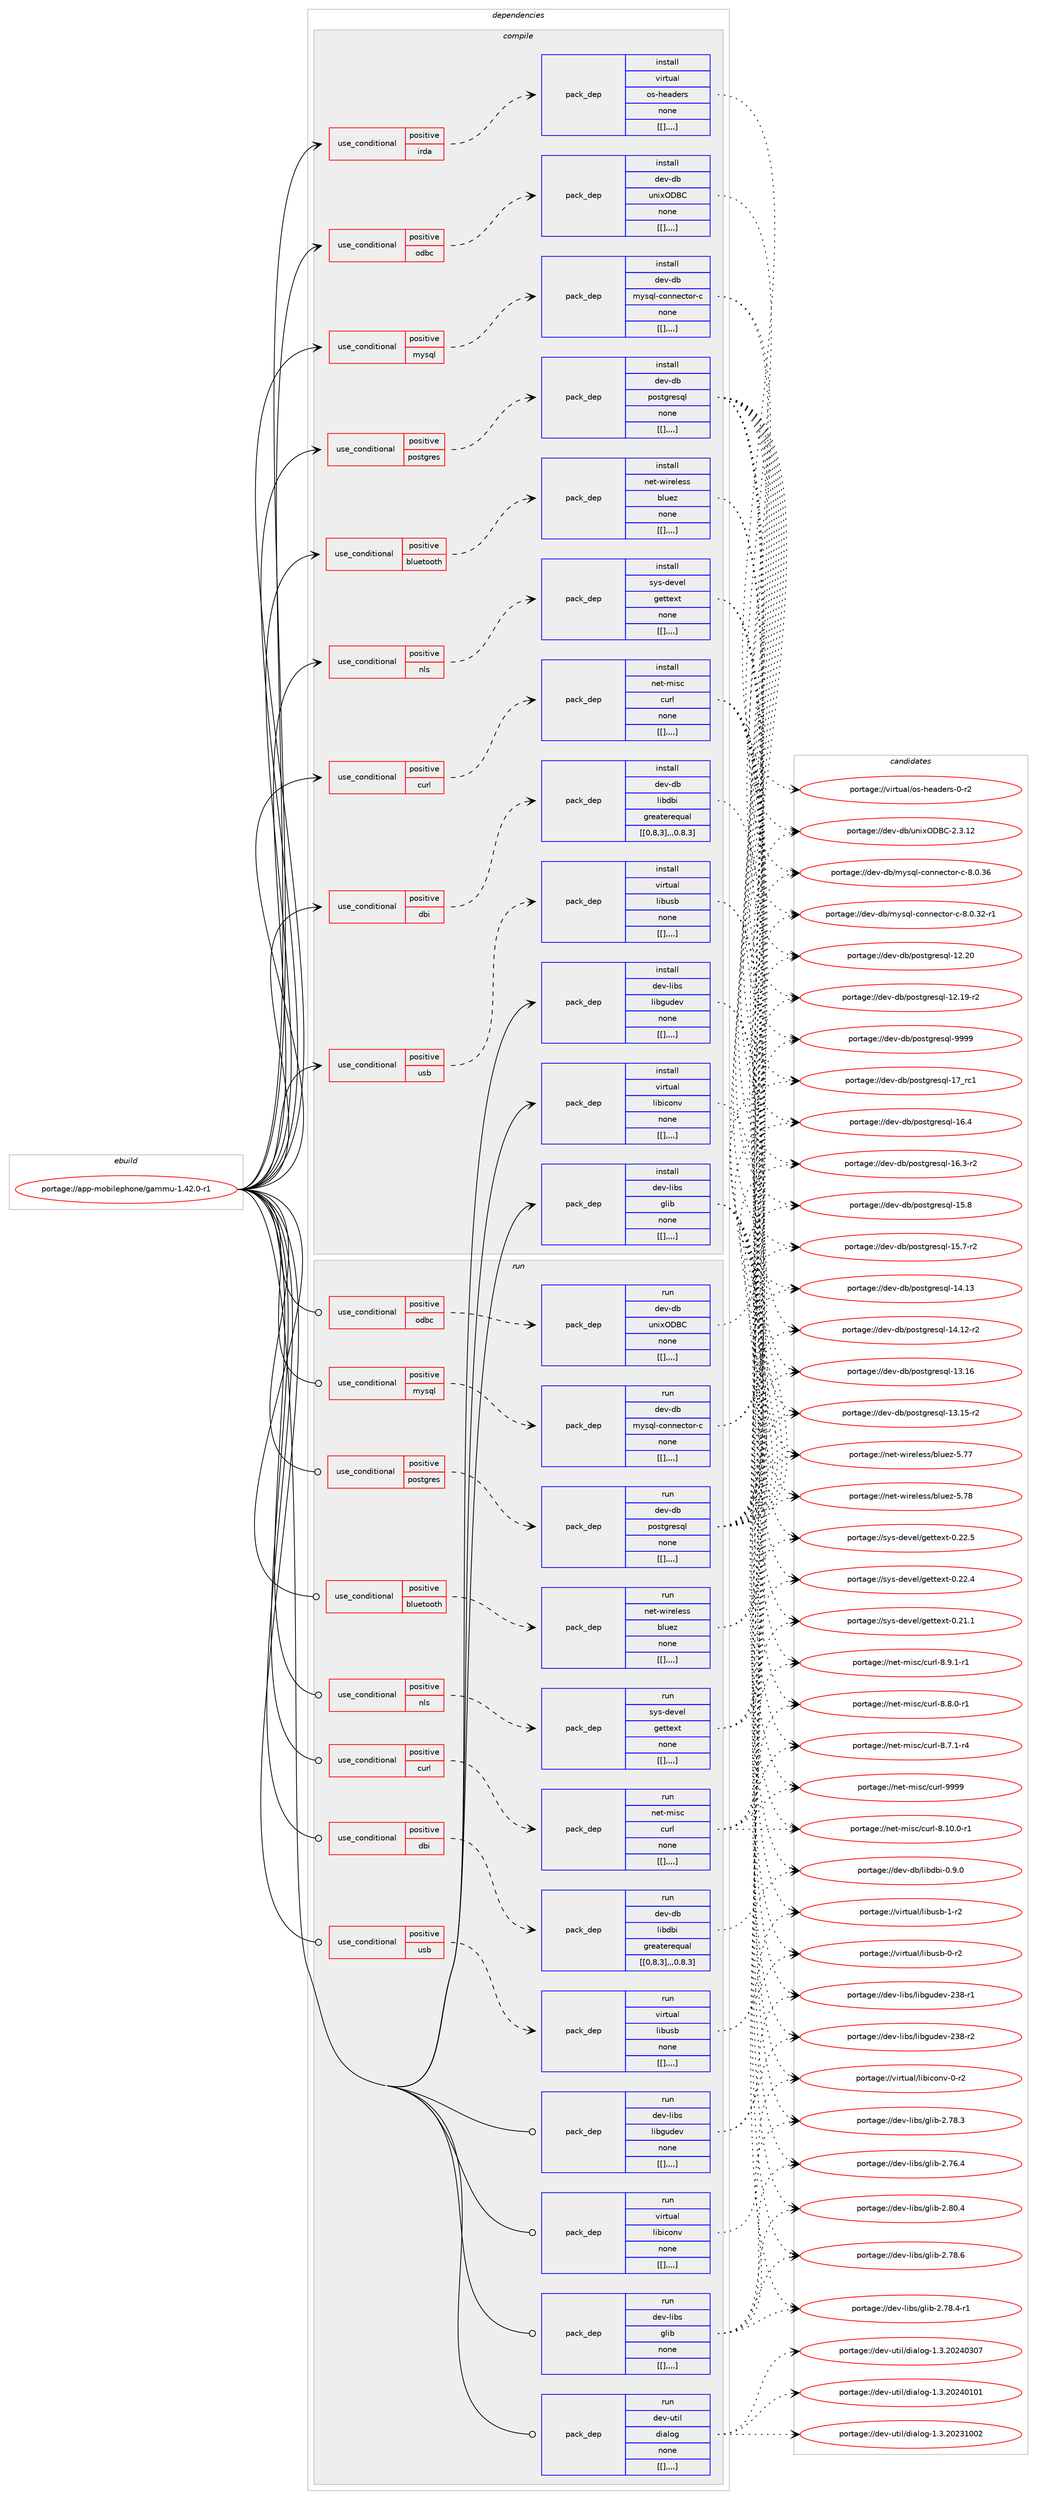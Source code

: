digraph prolog {

# *************
# Graph options
# *************

newrank=true;
concentrate=true;
compound=true;
graph [rankdir=LR,fontname=Helvetica,fontsize=10,ranksep=1.5];#, ranksep=2.5, nodesep=0.2];
edge  [arrowhead=vee];
node  [fontname=Helvetica,fontsize=10];

# **********
# The ebuild
# **********

subgraph cluster_leftcol {
color=gray;
label=<<i>ebuild</i>>;
id [label="portage://app-mobilephone/gammu-1.42.0-r1", color=red, width=4, href="../app-mobilephone/gammu-1.42.0-r1.svg"];
}

# ****************
# The dependencies
# ****************

subgraph cluster_midcol {
color=gray;
label=<<i>dependencies</i>>;
subgraph cluster_compile {
fillcolor="#eeeeee";
style=filled;
label=<<i>compile</i>>;
subgraph cond13063 {
dependency45013 [label=<<TABLE BORDER="0" CELLBORDER="1" CELLSPACING="0" CELLPADDING="4"><TR><TD ROWSPAN="3" CELLPADDING="10">use_conditional</TD></TR><TR><TD>positive</TD></TR><TR><TD>bluetooth</TD></TR></TABLE>>, shape=none, color=red];
subgraph pack31541 {
dependency45014 [label=<<TABLE BORDER="0" CELLBORDER="1" CELLSPACING="0" CELLPADDING="4" WIDTH="220"><TR><TD ROWSPAN="6" CELLPADDING="30">pack_dep</TD></TR><TR><TD WIDTH="110">install</TD></TR><TR><TD>net-wireless</TD></TR><TR><TD>bluez</TD></TR><TR><TD>none</TD></TR><TR><TD>[[],,,,]</TD></TR></TABLE>>, shape=none, color=blue];
}
dependency45013:e -> dependency45014:w [weight=20,style="dashed",arrowhead="vee"];
}
id:e -> dependency45013:w [weight=20,style="solid",arrowhead="vee"];
subgraph cond13064 {
dependency45015 [label=<<TABLE BORDER="0" CELLBORDER="1" CELLSPACING="0" CELLPADDING="4"><TR><TD ROWSPAN="3" CELLPADDING="10">use_conditional</TD></TR><TR><TD>positive</TD></TR><TR><TD>curl</TD></TR></TABLE>>, shape=none, color=red];
subgraph pack31542 {
dependency45016 [label=<<TABLE BORDER="0" CELLBORDER="1" CELLSPACING="0" CELLPADDING="4" WIDTH="220"><TR><TD ROWSPAN="6" CELLPADDING="30">pack_dep</TD></TR><TR><TD WIDTH="110">install</TD></TR><TR><TD>net-misc</TD></TR><TR><TD>curl</TD></TR><TR><TD>none</TD></TR><TR><TD>[[],,,,]</TD></TR></TABLE>>, shape=none, color=blue];
}
dependency45015:e -> dependency45016:w [weight=20,style="dashed",arrowhead="vee"];
}
id:e -> dependency45015:w [weight=20,style="solid",arrowhead="vee"];
subgraph cond13065 {
dependency45017 [label=<<TABLE BORDER="0" CELLBORDER="1" CELLSPACING="0" CELLPADDING="4"><TR><TD ROWSPAN="3" CELLPADDING="10">use_conditional</TD></TR><TR><TD>positive</TD></TR><TR><TD>dbi</TD></TR></TABLE>>, shape=none, color=red];
subgraph pack31543 {
dependency45018 [label=<<TABLE BORDER="0" CELLBORDER="1" CELLSPACING="0" CELLPADDING="4" WIDTH="220"><TR><TD ROWSPAN="6" CELLPADDING="30">pack_dep</TD></TR><TR><TD WIDTH="110">install</TD></TR><TR><TD>dev-db</TD></TR><TR><TD>libdbi</TD></TR><TR><TD>greaterequal</TD></TR><TR><TD>[[0,8,3],,,0.8.3]</TD></TR></TABLE>>, shape=none, color=blue];
}
dependency45017:e -> dependency45018:w [weight=20,style="dashed",arrowhead="vee"];
}
id:e -> dependency45017:w [weight=20,style="solid",arrowhead="vee"];
subgraph cond13066 {
dependency45019 [label=<<TABLE BORDER="0" CELLBORDER="1" CELLSPACING="0" CELLPADDING="4"><TR><TD ROWSPAN="3" CELLPADDING="10">use_conditional</TD></TR><TR><TD>positive</TD></TR><TR><TD>irda</TD></TR></TABLE>>, shape=none, color=red];
subgraph pack31544 {
dependency45020 [label=<<TABLE BORDER="0" CELLBORDER="1" CELLSPACING="0" CELLPADDING="4" WIDTH="220"><TR><TD ROWSPAN="6" CELLPADDING="30">pack_dep</TD></TR><TR><TD WIDTH="110">install</TD></TR><TR><TD>virtual</TD></TR><TR><TD>os-headers</TD></TR><TR><TD>none</TD></TR><TR><TD>[[],,,,]</TD></TR></TABLE>>, shape=none, color=blue];
}
dependency45019:e -> dependency45020:w [weight=20,style="dashed",arrowhead="vee"];
}
id:e -> dependency45019:w [weight=20,style="solid",arrowhead="vee"];
subgraph cond13067 {
dependency45021 [label=<<TABLE BORDER="0" CELLBORDER="1" CELLSPACING="0" CELLPADDING="4"><TR><TD ROWSPAN="3" CELLPADDING="10">use_conditional</TD></TR><TR><TD>positive</TD></TR><TR><TD>mysql</TD></TR></TABLE>>, shape=none, color=red];
subgraph pack31545 {
dependency45022 [label=<<TABLE BORDER="0" CELLBORDER="1" CELLSPACING="0" CELLPADDING="4" WIDTH="220"><TR><TD ROWSPAN="6" CELLPADDING="30">pack_dep</TD></TR><TR><TD WIDTH="110">install</TD></TR><TR><TD>dev-db</TD></TR><TR><TD>mysql-connector-c</TD></TR><TR><TD>none</TD></TR><TR><TD>[[],,,,]</TD></TR></TABLE>>, shape=none, color=blue];
}
dependency45021:e -> dependency45022:w [weight=20,style="dashed",arrowhead="vee"];
}
id:e -> dependency45021:w [weight=20,style="solid",arrowhead="vee"];
subgraph cond13068 {
dependency45023 [label=<<TABLE BORDER="0" CELLBORDER="1" CELLSPACING="0" CELLPADDING="4"><TR><TD ROWSPAN="3" CELLPADDING="10">use_conditional</TD></TR><TR><TD>positive</TD></TR><TR><TD>nls</TD></TR></TABLE>>, shape=none, color=red];
subgraph pack31546 {
dependency45024 [label=<<TABLE BORDER="0" CELLBORDER="1" CELLSPACING="0" CELLPADDING="4" WIDTH="220"><TR><TD ROWSPAN="6" CELLPADDING="30">pack_dep</TD></TR><TR><TD WIDTH="110">install</TD></TR><TR><TD>sys-devel</TD></TR><TR><TD>gettext</TD></TR><TR><TD>none</TD></TR><TR><TD>[[],,,,]</TD></TR></TABLE>>, shape=none, color=blue];
}
dependency45023:e -> dependency45024:w [weight=20,style="dashed",arrowhead="vee"];
}
id:e -> dependency45023:w [weight=20,style="solid",arrowhead="vee"];
subgraph cond13069 {
dependency45025 [label=<<TABLE BORDER="0" CELLBORDER="1" CELLSPACING="0" CELLPADDING="4"><TR><TD ROWSPAN="3" CELLPADDING="10">use_conditional</TD></TR><TR><TD>positive</TD></TR><TR><TD>odbc</TD></TR></TABLE>>, shape=none, color=red];
subgraph pack31547 {
dependency45026 [label=<<TABLE BORDER="0" CELLBORDER="1" CELLSPACING="0" CELLPADDING="4" WIDTH="220"><TR><TD ROWSPAN="6" CELLPADDING="30">pack_dep</TD></TR><TR><TD WIDTH="110">install</TD></TR><TR><TD>dev-db</TD></TR><TR><TD>unixODBC</TD></TR><TR><TD>none</TD></TR><TR><TD>[[],,,,]</TD></TR></TABLE>>, shape=none, color=blue];
}
dependency45025:e -> dependency45026:w [weight=20,style="dashed",arrowhead="vee"];
}
id:e -> dependency45025:w [weight=20,style="solid",arrowhead="vee"];
subgraph cond13070 {
dependency45027 [label=<<TABLE BORDER="0" CELLBORDER="1" CELLSPACING="0" CELLPADDING="4"><TR><TD ROWSPAN="3" CELLPADDING="10">use_conditional</TD></TR><TR><TD>positive</TD></TR><TR><TD>postgres</TD></TR></TABLE>>, shape=none, color=red];
subgraph pack31548 {
dependency45028 [label=<<TABLE BORDER="0" CELLBORDER="1" CELLSPACING="0" CELLPADDING="4" WIDTH="220"><TR><TD ROWSPAN="6" CELLPADDING="30">pack_dep</TD></TR><TR><TD WIDTH="110">install</TD></TR><TR><TD>dev-db</TD></TR><TR><TD>postgresql</TD></TR><TR><TD>none</TD></TR><TR><TD>[[],,,,]</TD></TR></TABLE>>, shape=none, color=blue];
}
dependency45027:e -> dependency45028:w [weight=20,style="dashed",arrowhead="vee"];
}
id:e -> dependency45027:w [weight=20,style="solid",arrowhead="vee"];
subgraph cond13071 {
dependency45029 [label=<<TABLE BORDER="0" CELLBORDER="1" CELLSPACING="0" CELLPADDING="4"><TR><TD ROWSPAN="3" CELLPADDING="10">use_conditional</TD></TR><TR><TD>positive</TD></TR><TR><TD>usb</TD></TR></TABLE>>, shape=none, color=red];
subgraph pack31549 {
dependency45030 [label=<<TABLE BORDER="0" CELLBORDER="1" CELLSPACING="0" CELLPADDING="4" WIDTH="220"><TR><TD ROWSPAN="6" CELLPADDING="30">pack_dep</TD></TR><TR><TD WIDTH="110">install</TD></TR><TR><TD>virtual</TD></TR><TR><TD>libusb</TD></TR><TR><TD>none</TD></TR><TR><TD>[[],,,,]</TD></TR></TABLE>>, shape=none, color=blue];
}
dependency45029:e -> dependency45030:w [weight=20,style="dashed",arrowhead="vee"];
}
id:e -> dependency45029:w [weight=20,style="solid",arrowhead="vee"];
subgraph pack31550 {
dependency45031 [label=<<TABLE BORDER="0" CELLBORDER="1" CELLSPACING="0" CELLPADDING="4" WIDTH="220"><TR><TD ROWSPAN="6" CELLPADDING="30">pack_dep</TD></TR><TR><TD WIDTH="110">install</TD></TR><TR><TD>dev-libs</TD></TR><TR><TD>glib</TD></TR><TR><TD>none</TD></TR><TR><TD>[[],,,,]</TD></TR></TABLE>>, shape=none, color=blue];
}
id:e -> dependency45031:w [weight=20,style="solid",arrowhead="vee"];
subgraph pack31551 {
dependency45032 [label=<<TABLE BORDER="0" CELLBORDER="1" CELLSPACING="0" CELLPADDING="4" WIDTH="220"><TR><TD ROWSPAN="6" CELLPADDING="30">pack_dep</TD></TR><TR><TD WIDTH="110">install</TD></TR><TR><TD>dev-libs</TD></TR><TR><TD>libgudev</TD></TR><TR><TD>none</TD></TR><TR><TD>[[],,,,]</TD></TR></TABLE>>, shape=none, color=blue];
}
id:e -> dependency45032:w [weight=20,style="solid",arrowhead="vee"];
subgraph pack31552 {
dependency45033 [label=<<TABLE BORDER="0" CELLBORDER="1" CELLSPACING="0" CELLPADDING="4" WIDTH="220"><TR><TD ROWSPAN="6" CELLPADDING="30">pack_dep</TD></TR><TR><TD WIDTH="110">install</TD></TR><TR><TD>virtual</TD></TR><TR><TD>libiconv</TD></TR><TR><TD>none</TD></TR><TR><TD>[[],,,,]</TD></TR></TABLE>>, shape=none, color=blue];
}
id:e -> dependency45033:w [weight=20,style="solid",arrowhead="vee"];
}
subgraph cluster_compileandrun {
fillcolor="#eeeeee";
style=filled;
label=<<i>compile and run</i>>;
}
subgraph cluster_run {
fillcolor="#eeeeee";
style=filled;
label=<<i>run</i>>;
subgraph cond13072 {
dependency45034 [label=<<TABLE BORDER="0" CELLBORDER="1" CELLSPACING="0" CELLPADDING="4"><TR><TD ROWSPAN="3" CELLPADDING="10">use_conditional</TD></TR><TR><TD>positive</TD></TR><TR><TD>bluetooth</TD></TR></TABLE>>, shape=none, color=red];
subgraph pack31553 {
dependency45035 [label=<<TABLE BORDER="0" CELLBORDER="1" CELLSPACING="0" CELLPADDING="4" WIDTH="220"><TR><TD ROWSPAN="6" CELLPADDING="30">pack_dep</TD></TR><TR><TD WIDTH="110">run</TD></TR><TR><TD>net-wireless</TD></TR><TR><TD>bluez</TD></TR><TR><TD>none</TD></TR><TR><TD>[[],,,,]</TD></TR></TABLE>>, shape=none, color=blue];
}
dependency45034:e -> dependency45035:w [weight=20,style="dashed",arrowhead="vee"];
}
id:e -> dependency45034:w [weight=20,style="solid",arrowhead="odot"];
subgraph cond13073 {
dependency45036 [label=<<TABLE BORDER="0" CELLBORDER="1" CELLSPACING="0" CELLPADDING="4"><TR><TD ROWSPAN="3" CELLPADDING="10">use_conditional</TD></TR><TR><TD>positive</TD></TR><TR><TD>curl</TD></TR></TABLE>>, shape=none, color=red];
subgraph pack31554 {
dependency45037 [label=<<TABLE BORDER="0" CELLBORDER="1" CELLSPACING="0" CELLPADDING="4" WIDTH="220"><TR><TD ROWSPAN="6" CELLPADDING="30">pack_dep</TD></TR><TR><TD WIDTH="110">run</TD></TR><TR><TD>net-misc</TD></TR><TR><TD>curl</TD></TR><TR><TD>none</TD></TR><TR><TD>[[],,,,]</TD></TR></TABLE>>, shape=none, color=blue];
}
dependency45036:e -> dependency45037:w [weight=20,style="dashed",arrowhead="vee"];
}
id:e -> dependency45036:w [weight=20,style="solid",arrowhead="odot"];
subgraph cond13074 {
dependency45038 [label=<<TABLE BORDER="0" CELLBORDER="1" CELLSPACING="0" CELLPADDING="4"><TR><TD ROWSPAN="3" CELLPADDING="10">use_conditional</TD></TR><TR><TD>positive</TD></TR><TR><TD>dbi</TD></TR></TABLE>>, shape=none, color=red];
subgraph pack31555 {
dependency45039 [label=<<TABLE BORDER="0" CELLBORDER="1" CELLSPACING="0" CELLPADDING="4" WIDTH="220"><TR><TD ROWSPAN="6" CELLPADDING="30">pack_dep</TD></TR><TR><TD WIDTH="110">run</TD></TR><TR><TD>dev-db</TD></TR><TR><TD>libdbi</TD></TR><TR><TD>greaterequal</TD></TR><TR><TD>[[0,8,3],,,0.8.3]</TD></TR></TABLE>>, shape=none, color=blue];
}
dependency45038:e -> dependency45039:w [weight=20,style="dashed",arrowhead="vee"];
}
id:e -> dependency45038:w [weight=20,style="solid",arrowhead="odot"];
subgraph cond13075 {
dependency45040 [label=<<TABLE BORDER="0" CELLBORDER="1" CELLSPACING="0" CELLPADDING="4"><TR><TD ROWSPAN="3" CELLPADDING="10">use_conditional</TD></TR><TR><TD>positive</TD></TR><TR><TD>mysql</TD></TR></TABLE>>, shape=none, color=red];
subgraph pack31556 {
dependency45041 [label=<<TABLE BORDER="0" CELLBORDER="1" CELLSPACING="0" CELLPADDING="4" WIDTH="220"><TR><TD ROWSPAN="6" CELLPADDING="30">pack_dep</TD></TR><TR><TD WIDTH="110">run</TD></TR><TR><TD>dev-db</TD></TR><TR><TD>mysql-connector-c</TD></TR><TR><TD>none</TD></TR><TR><TD>[[],,,,]</TD></TR></TABLE>>, shape=none, color=blue];
}
dependency45040:e -> dependency45041:w [weight=20,style="dashed",arrowhead="vee"];
}
id:e -> dependency45040:w [weight=20,style="solid",arrowhead="odot"];
subgraph cond13076 {
dependency45042 [label=<<TABLE BORDER="0" CELLBORDER="1" CELLSPACING="0" CELLPADDING="4"><TR><TD ROWSPAN="3" CELLPADDING="10">use_conditional</TD></TR><TR><TD>positive</TD></TR><TR><TD>nls</TD></TR></TABLE>>, shape=none, color=red];
subgraph pack31557 {
dependency45043 [label=<<TABLE BORDER="0" CELLBORDER="1" CELLSPACING="0" CELLPADDING="4" WIDTH="220"><TR><TD ROWSPAN="6" CELLPADDING="30">pack_dep</TD></TR><TR><TD WIDTH="110">run</TD></TR><TR><TD>sys-devel</TD></TR><TR><TD>gettext</TD></TR><TR><TD>none</TD></TR><TR><TD>[[],,,,]</TD></TR></TABLE>>, shape=none, color=blue];
}
dependency45042:e -> dependency45043:w [weight=20,style="dashed",arrowhead="vee"];
}
id:e -> dependency45042:w [weight=20,style="solid",arrowhead="odot"];
subgraph cond13077 {
dependency45044 [label=<<TABLE BORDER="0" CELLBORDER="1" CELLSPACING="0" CELLPADDING="4"><TR><TD ROWSPAN="3" CELLPADDING="10">use_conditional</TD></TR><TR><TD>positive</TD></TR><TR><TD>odbc</TD></TR></TABLE>>, shape=none, color=red];
subgraph pack31558 {
dependency45045 [label=<<TABLE BORDER="0" CELLBORDER="1" CELLSPACING="0" CELLPADDING="4" WIDTH="220"><TR><TD ROWSPAN="6" CELLPADDING="30">pack_dep</TD></TR><TR><TD WIDTH="110">run</TD></TR><TR><TD>dev-db</TD></TR><TR><TD>unixODBC</TD></TR><TR><TD>none</TD></TR><TR><TD>[[],,,,]</TD></TR></TABLE>>, shape=none, color=blue];
}
dependency45044:e -> dependency45045:w [weight=20,style="dashed",arrowhead="vee"];
}
id:e -> dependency45044:w [weight=20,style="solid",arrowhead="odot"];
subgraph cond13078 {
dependency45046 [label=<<TABLE BORDER="0" CELLBORDER="1" CELLSPACING="0" CELLPADDING="4"><TR><TD ROWSPAN="3" CELLPADDING="10">use_conditional</TD></TR><TR><TD>positive</TD></TR><TR><TD>postgres</TD></TR></TABLE>>, shape=none, color=red];
subgraph pack31559 {
dependency45047 [label=<<TABLE BORDER="0" CELLBORDER="1" CELLSPACING="0" CELLPADDING="4" WIDTH="220"><TR><TD ROWSPAN="6" CELLPADDING="30">pack_dep</TD></TR><TR><TD WIDTH="110">run</TD></TR><TR><TD>dev-db</TD></TR><TR><TD>postgresql</TD></TR><TR><TD>none</TD></TR><TR><TD>[[],,,,]</TD></TR></TABLE>>, shape=none, color=blue];
}
dependency45046:e -> dependency45047:w [weight=20,style="dashed",arrowhead="vee"];
}
id:e -> dependency45046:w [weight=20,style="solid",arrowhead="odot"];
subgraph cond13079 {
dependency45048 [label=<<TABLE BORDER="0" CELLBORDER="1" CELLSPACING="0" CELLPADDING="4"><TR><TD ROWSPAN="3" CELLPADDING="10">use_conditional</TD></TR><TR><TD>positive</TD></TR><TR><TD>usb</TD></TR></TABLE>>, shape=none, color=red];
subgraph pack31560 {
dependency45049 [label=<<TABLE BORDER="0" CELLBORDER="1" CELLSPACING="0" CELLPADDING="4" WIDTH="220"><TR><TD ROWSPAN="6" CELLPADDING="30">pack_dep</TD></TR><TR><TD WIDTH="110">run</TD></TR><TR><TD>virtual</TD></TR><TR><TD>libusb</TD></TR><TR><TD>none</TD></TR><TR><TD>[[],,,,]</TD></TR></TABLE>>, shape=none, color=blue];
}
dependency45048:e -> dependency45049:w [weight=20,style="dashed",arrowhead="vee"];
}
id:e -> dependency45048:w [weight=20,style="solid",arrowhead="odot"];
subgraph pack31561 {
dependency45050 [label=<<TABLE BORDER="0" CELLBORDER="1" CELLSPACING="0" CELLPADDING="4" WIDTH="220"><TR><TD ROWSPAN="6" CELLPADDING="30">pack_dep</TD></TR><TR><TD WIDTH="110">run</TD></TR><TR><TD>dev-libs</TD></TR><TR><TD>glib</TD></TR><TR><TD>none</TD></TR><TR><TD>[[],,,,]</TD></TR></TABLE>>, shape=none, color=blue];
}
id:e -> dependency45050:w [weight=20,style="solid",arrowhead="odot"];
subgraph pack31562 {
dependency45051 [label=<<TABLE BORDER="0" CELLBORDER="1" CELLSPACING="0" CELLPADDING="4" WIDTH="220"><TR><TD ROWSPAN="6" CELLPADDING="30">pack_dep</TD></TR><TR><TD WIDTH="110">run</TD></TR><TR><TD>dev-libs</TD></TR><TR><TD>libgudev</TD></TR><TR><TD>none</TD></TR><TR><TD>[[],,,,]</TD></TR></TABLE>>, shape=none, color=blue];
}
id:e -> dependency45051:w [weight=20,style="solid",arrowhead="odot"];
subgraph pack31563 {
dependency45052 [label=<<TABLE BORDER="0" CELLBORDER="1" CELLSPACING="0" CELLPADDING="4" WIDTH="220"><TR><TD ROWSPAN="6" CELLPADDING="30">pack_dep</TD></TR><TR><TD WIDTH="110">run</TD></TR><TR><TD>dev-util</TD></TR><TR><TD>dialog</TD></TR><TR><TD>none</TD></TR><TR><TD>[[],,,,]</TD></TR></TABLE>>, shape=none, color=blue];
}
id:e -> dependency45052:w [weight=20,style="solid",arrowhead="odot"];
subgraph pack31564 {
dependency45053 [label=<<TABLE BORDER="0" CELLBORDER="1" CELLSPACING="0" CELLPADDING="4" WIDTH="220"><TR><TD ROWSPAN="6" CELLPADDING="30">pack_dep</TD></TR><TR><TD WIDTH="110">run</TD></TR><TR><TD>virtual</TD></TR><TR><TD>libiconv</TD></TR><TR><TD>none</TD></TR><TR><TD>[[],,,,]</TD></TR></TABLE>>, shape=none, color=blue];
}
id:e -> dependency45053:w [weight=20,style="solid",arrowhead="odot"];
}
}

# **************
# The candidates
# **************

subgraph cluster_choices {
rank=same;
color=gray;
label=<<i>candidates</i>>;

subgraph choice31541 {
color=black;
nodesep=1;
choice1101011164511910511410110810111511547981081171011224553465556 [label="portage://net-wireless/bluez-5.78", color=red, width=4,href="../net-wireless/bluez-5.78.svg"];
choice1101011164511910511410110810111511547981081171011224553465555 [label="portage://net-wireless/bluez-5.77", color=red, width=4,href="../net-wireless/bluez-5.77.svg"];
dependency45014:e -> choice1101011164511910511410110810111511547981081171011224553465556:w [style=dotted,weight="100"];
dependency45014:e -> choice1101011164511910511410110810111511547981081171011224553465555:w [style=dotted,weight="100"];
}
subgraph choice31542 {
color=black;
nodesep=1;
choice110101116451091051159947991171141084557575757 [label="portage://net-misc/curl-9999", color=red, width=4,href="../net-misc/curl-9999.svg"];
choice11010111645109105115994799117114108455646494846484511449 [label="portage://net-misc/curl-8.10.0-r1", color=red, width=4,href="../net-misc/curl-8.10.0-r1.svg"];
choice110101116451091051159947991171141084556465746494511449 [label="portage://net-misc/curl-8.9.1-r1", color=red, width=4,href="../net-misc/curl-8.9.1-r1.svg"];
choice110101116451091051159947991171141084556465646484511449 [label="portage://net-misc/curl-8.8.0-r1", color=red, width=4,href="../net-misc/curl-8.8.0-r1.svg"];
choice110101116451091051159947991171141084556465546494511452 [label="portage://net-misc/curl-8.7.1-r4", color=red, width=4,href="../net-misc/curl-8.7.1-r4.svg"];
dependency45016:e -> choice110101116451091051159947991171141084557575757:w [style=dotted,weight="100"];
dependency45016:e -> choice11010111645109105115994799117114108455646494846484511449:w [style=dotted,weight="100"];
dependency45016:e -> choice110101116451091051159947991171141084556465746494511449:w [style=dotted,weight="100"];
dependency45016:e -> choice110101116451091051159947991171141084556465646484511449:w [style=dotted,weight="100"];
dependency45016:e -> choice110101116451091051159947991171141084556465546494511452:w [style=dotted,weight="100"];
}
subgraph choice31543 {
color=black;
nodesep=1;
choice1001011184510098471081059810098105454846574648 [label="portage://dev-db/libdbi-0.9.0", color=red, width=4,href="../dev-db/libdbi-0.9.0.svg"];
dependency45018:e -> choice1001011184510098471081059810098105454846574648:w [style=dotted,weight="100"];
}
subgraph choice31544 {
color=black;
nodesep=1;
choice1181051141161179710847111115451041019710010111411545484511450 [label="portage://virtual/os-headers-0-r2", color=red, width=4,href="../virtual/os-headers-0-r2.svg"];
dependency45020:e -> choice1181051141161179710847111115451041019710010111411545484511450:w [style=dotted,weight="100"];
}
subgraph choice31545 {
color=black;
nodesep=1;
choice100101118451009847109121115113108459911111011010199116111114459945564648465154 [label="portage://dev-db/mysql-connector-c-8.0.36", color=red, width=4,href="../dev-db/mysql-connector-c-8.0.36.svg"];
choice1001011184510098471091211151131084599111110110101991161111144599455646484651504511449 [label="portage://dev-db/mysql-connector-c-8.0.32-r1", color=red, width=4,href="../dev-db/mysql-connector-c-8.0.32-r1.svg"];
dependency45022:e -> choice100101118451009847109121115113108459911111011010199116111114459945564648465154:w [style=dotted,weight="100"];
dependency45022:e -> choice1001011184510098471091211151131084599111110110101991161111144599455646484651504511449:w [style=dotted,weight="100"];
}
subgraph choice31546 {
color=black;
nodesep=1;
choice115121115451001011181011084710310111611610112011645484650504653 [label="portage://sys-devel/gettext-0.22.5", color=red, width=4,href="../sys-devel/gettext-0.22.5.svg"];
choice115121115451001011181011084710310111611610112011645484650504652 [label="portage://sys-devel/gettext-0.22.4", color=red, width=4,href="../sys-devel/gettext-0.22.4.svg"];
choice115121115451001011181011084710310111611610112011645484650494649 [label="portage://sys-devel/gettext-0.21.1", color=red, width=4,href="../sys-devel/gettext-0.21.1.svg"];
dependency45024:e -> choice115121115451001011181011084710310111611610112011645484650504653:w [style=dotted,weight="100"];
dependency45024:e -> choice115121115451001011181011084710310111611610112011645484650504652:w [style=dotted,weight="100"];
dependency45024:e -> choice115121115451001011181011084710310111611610112011645484650494649:w [style=dotted,weight="100"];
}
subgraph choice31547 {
color=black;
nodesep=1;
choice1001011184510098471171101051207968666745504651464950 [label="portage://dev-db/unixODBC-2.3.12", color=red, width=4,href="../dev-db/unixODBC-2.3.12.svg"];
dependency45026:e -> choice1001011184510098471171101051207968666745504651464950:w [style=dotted,weight="100"];
}
subgraph choice31548 {
color=black;
nodesep=1;
choice1001011184510098471121111151161031141011151131084557575757 [label="portage://dev-db/postgresql-9999", color=red, width=4,href="../dev-db/postgresql-9999.svg"];
choice100101118451009847112111115116103114101115113108454955951149949 [label="portage://dev-db/postgresql-17_rc1", color=red, width=4,href="../dev-db/postgresql-17_rc1.svg"];
choice1001011184510098471121111151161031141011151131084549544652 [label="portage://dev-db/postgresql-16.4", color=red, width=4,href="../dev-db/postgresql-16.4.svg"];
choice10010111845100984711211111511610311410111511310845495446514511450 [label="portage://dev-db/postgresql-16.3-r2", color=red, width=4,href="../dev-db/postgresql-16.3-r2.svg"];
choice1001011184510098471121111151161031141011151131084549534656 [label="portage://dev-db/postgresql-15.8", color=red, width=4,href="../dev-db/postgresql-15.8.svg"];
choice10010111845100984711211111511610311410111511310845495346554511450 [label="portage://dev-db/postgresql-15.7-r2", color=red, width=4,href="../dev-db/postgresql-15.7-r2.svg"];
choice100101118451009847112111115116103114101115113108454952464951 [label="portage://dev-db/postgresql-14.13", color=red, width=4,href="../dev-db/postgresql-14.13.svg"];
choice1001011184510098471121111151161031141011151131084549524649504511450 [label="portage://dev-db/postgresql-14.12-r2", color=red, width=4,href="../dev-db/postgresql-14.12-r2.svg"];
choice100101118451009847112111115116103114101115113108454951464954 [label="portage://dev-db/postgresql-13.16", color=red, width=4,href="../dev-db/postgresql-13.16.svg"];
choice1001011184510098471121111151161031141011151131084549514649534511450 [label="portage://dev-db/postgresql-13.15-r2", color=red, width=4,href="../dev-db/postgresql-13.15-r2.svg"];
choice100101118451009847112111115116103114101115113108454950465048 [label="portage://dev-db/postgresql-12.20", color=red, width=4,href="../dev-db/postgresql-12.20.svg"];
choice1001011184510098471121111151161031141011151131084549504649574511450 [label="portage://dev-db/postgresql-12.19-r2", color=red, width=4,href="../dev-db/postgresql-12.19-r2.svg"];
dependency45028:e -> choice1001011184510098471121111151161031141011151131084557575757:w [style=dotted,weight="100"];
dependency45028:e -> choice100101118451009847112111115116103114101115113108454955951149949:w [style=dotted,weight="100"];
dependency45028:e -> choice1001011184510098471121111151161031141011151131084549544652:w [style=dotted,weight="100"];
dependency45028:e -> choice10010111845100984711211111511610311410111511310845495446514511450:w [style=dotted,weight="100"];
dependency45028:e -> choice1001011184510098471121111151161031141011151131084549534656:w [style=dotted,weight="100"];
dependency45028:e -> choice10010111845100984711211111511610311410111511310845495346554511450:w [style=dotted,weight="100"];
dependency45028:e -> choice100101118451009847112111115116103114101115113108454952464951:w [style=dotted,weight="100"];
dependency45028:e -> choice1001011184510098471121111151161031141011151131084549524649504511450:w [style=dotted,weight="100"];
dependency45028:e -> choice100101118451009847112111115116103114101115113108454951464954:w [style=dotted,weight="100"];
dependency45028:e -> choice1001011184510098471121111151161031141011151131084549514649534511450:w [style=dotted,weight="100"];
dependency45028:e -> choice100101118451009847112111115116103114101115113108454950465048:w [style=dotted,weight="100"];
dependency45028:e -> choice1001011184510098471121111151161031141011151131084549504649574511450:w [style=dotted,weight="100"];
}
subgraph choice31549 {
color=black;
nodesep=1;
choice1181051141161179710847108105981171159845494511450 [label="portage://virtual/libusb-1-r2", color=red, width=4,href="../virtual/libusb-1-r2.svg"];
choice1181051141161179710847108105981171159845484511450 [label="portage://virtual/libusb-0-r2", color=red, width=4,href="../virtual/libusb-0-r2.svg"];
dependency45030:e -> choice1181051141161179710847108105981171159845494511450:w [style=dotted,weight="100"];
dependency45030:e -> choice1181051141161179710847108105981171159845484511450:w [style=dotted,weight="100"];
}
subgraph choice31550 {
color=black;
nodesep=1;
choice1001011184510810598115471031081059845504656484652 [label="portage://dev-libs/glib-2.80.4", color=red, width=4,href="../dev-libs/glib-2.80.4.svg"];
choice1001011184510810598115471031081059845504655564654 [label="portage://dev-libs/glib-2.78.6", color=red, width=4,href="../dev-libs/glib-2.78.6.svg"];
choice10010111845108105981154710310810598455046555646524511449 [label="portage://dev-libs/glib-2.78.4-r1", color=red, width=4,href="../dev-libs/glib-2.78.4-r1.svg"];
choice1001011184510810598115471031081059845504655564651 [label="portage://dev-libs/glib-2.78.3", color=red, width=4,href="../dev-libs/glib-2.78.3.svg"];
choice1001011184510810598115471031081059845504655544652 [label="portage://dev-libs/glib-2.76.4", color=red, width=4,href="../dev-libs/glib-2.76.4.svg"];
dependency45031:e -> choice1001011184510810598115471031081059845504656484652:w [style=dotted,weight="100"];
dependency45031:e -> choice1001011184510810598115471031081059845504655564654:w [style=dotted,weight="100"];
dependency45031:e -> choice10010111845108105981154710310810598455046555646524511449:w [style=dotted,weight="100"];
dependency45031:e -> choice1001011184510810598115471031081059845504655564651:w [style=dotted,weight="100"];
dependency45031:e -> choice1001011184510810598115471031081059845504655544652:w [style=dotted,weight="100"];
}
subgraph choice31551 {
color=black;
nodesep=1;
choice10010111845108105981154710810598103117100101118455051564511450 [label="portage://dev-libs/libgudev-238-r2", color=red, width=4,href="../dev-libs/libgudev-238-r2.svg"];
choice10010111845108105981154710810598103117100101118455051564511449 [label="portage://dev-libs/libgudev-238-r1", color=red, width=4,href="../dev-libs/libgudev-238-r1.svg"];
dependency45032:e -> choice10010111845108105981154710810598103117100101118455051564511450:w [style=dotted,weight="100"];
dependency45032:e -> choice10010111845108105981154710810598103117100101118455051564511449:w [style=dotted,weight="100"];
}
subgraph choice31552 {
color=black;
nodesep=1;
choice1181051141161179710847108105981059911111011845484511450 [label="portage://virtual/libiconv-0-r2", color=red, width=4,href="../virtual/libiconv-0-r2.svg"];
dependency45033:e -> choice1181051141161179710847108105981059911111011845484511450:w [style=dotted,weight="100"];
}
subgraph choice31553 {
color=black;
nodesep=1;
choice1101011164511910511410110810111511547981081171011224553465556 [label="portage://net-wireless/bluez-5.78", color=red, width=4,href="../net-wireless/bluez-5.78.svg"];
choice1101011164511910511410110810111511547981081171011224553465555 [label="portage://net-wireless/bluez-5.77", color=red, width=4,href="../net-wireless/bluez-5.77.svg"];
dependency45035:e -> choice1101011164511910511410110810111511547981081171011224553465556:w [style=dotted,weight="100"];
dependency45035:e -> choice1101011164511910511410110810111511547981081171011224553465555:w [style=dotted,weight="100"];
}
subgraph choice31554 {
color=black;
nodesep=1;
choice110101116451091051159947991171141084557575757 [label="portage://net-misc/curl-9999", color=red, width=4,href="../net-misc/curl-9999.svg"];
choice11010111645109105115994799117114108455646494846484511449 [label="portage://net-misc/curl-8.10.0-r1", color=red, width=4,href="../net-misc/curl-8.10.0-r1.svg"];
choice110101116451091051159947991171141084556465746494511449 [label="portage://net-misc/curl-8.9.1-r1", color=red, width=4,href="../net-misc/curl-8.9.1-r1.svg"];
choice110101116451091051159947991171141084556465646484511449 [label="portage://net-misc/curl-8.8.0-r1", color=red, width=4,href="../net-misc/curl-8.8.0-r1.svg"];
choice110101116451091051159947991171141084556465546494511452 [label="portage://net-misc/curl-8.7.1-r4", color=red, width=4,href="../net-misc/curl-8.7.1-r4.svg"];
dependency45037:e -> choice110101116451091051159947991171141084557575757:w [style=dotted,weight="100"];
dependency45037:e -> choice11010111645109105115994799117114108455646494846484511449:w [style=dotted,weight="100"];
dependency45037:e -> choice110101116451091051159947991171141084556465746494511449:w [style=dotted,weight="100"];
dependency45037:e -> choice110101116451091051159947991171141084556465646484511449:w [style=dotted,weight="100"];
dependency45037:e -> choice110101116451091051159947991171141084556465546494511452:w [style=dotted,weight="100"];
}
subgraph choice31555 {
color=black;
nodesep=1;
choice1001011184510098471081059810098105454846574648 [label="portage://dev-db/libdbi-0.9.0", color=red, width=4,href="../dev-db/libdbi-0.9.0.svg"];
dependency45039:e -> choice1001011184510098471081059810098105454846574648:w [style=dotted,weight="100"];
}
subgraph choice31556 {
color=black;
nodesep=1;
choice100101118451009847109121115113108459911111011010199116111114459945564648465154 [label="portage://dev-db/mysql-connector-c-8.0.36", color=red, width=4,href="../dev-db/mysql-connector-c-8.0.36.svg"];
choice1001011184510098471091211151131084599111110110101991161111144599455646484651504511449 [label="portage://dev-db/mysql-connector-c-8.0.32-r1", color=red, width=4,href="../dev-db/mysql-connector-c-8.0.32-r1.svg"];
dependency45041:e -> choice100101118451009847109121115113108459911111011010199116111114459945564648465154:w [style=dotted,weight="100"];
dependency45041:e -> choice1001011184510098471091211151131084599111110110101991161111144599455646484651504511449:w [style=dotted,weight="100"];
}
subgraph choice31557 {
color=black;
nodesep=1;
choice115121115451001011181011084710310111611610112011645484650504653 [label="portage://sys-devel/gettext-0.22.5", color=red, width=4,href="../sys-devel/gettext-0.22.5.svg"];
choice115121115451001011181011084710310111611610112011645484650504652 [label="portage://sys-devel/gettext-0.22.4", color=red, width=4,href="../sys-devel/gettext-0.22.4.svg"];
choice115121115451001011181011084710310111611610112011645484650494649 [label="portage://sys-devel/gettext-0.21.1", color=red, width=4,href="../sys-devel/gettext-0.21.1.svg"];
dependency45043:e -> choice115121115451001011181011084710310111611610112011645484650504653:w [style=dotted,weight="100"];
dependency45043:e -> choice115121115451001011181011084710310111611610112011645484650504652:w [style=dotted,weight="100"];
dependency45043:e -> choice115121115451001011181011084710310111611610112011645484650494649:w [style=dotted,weight="100"];
}
subgraph choice31558 {
color=black;
nodesep=1;
choice1001011184510098471171101051207968666745504651464950 [label="portage://dev-db/unixODBC-2.3.12", color=red, width=4,href="../dev-db/unixODBC-2.3.12.svg"];
dependency45045:e -> choice1001011184510098471171101051207968666745504651464950:w [style=dotted,weight="100"];
}
subgraph choice31559 {
color=black;
nodesep=1;
choice1001011184510098471121111151161031141011151131084557575757 [label="portage://dev-db/postgresql-9999", color=red, width=4,href="../dev-db/postgresql-9999.svg"];
choice100101118451009847112111115116103114101115113108454955951149949 [label="portage://dev-db/postgresql-17_rc1", color=red, width=4,href="../dev-db/postgresql-17_rc1.svg"];
choice1001011184510098471121111151161031141011151131084549544652 [label="portage://dev-db/postgresql-16.4", color=red, width=4,href="../dev-db/postgresql-16.4.svg"];
choice10010111845100984711211111511610311410111511310845495446514511450 [label="portage://dev-db/postgresql-16.3-r2", color=red, width=4,href="../dev-db/postgresql-16.3-r2.svg"];
choice1001011184510098471121111151161031141011151131084549534656 [label="portage://dev-db/postgresql-15.8", color=red, width=4,href="../dev-db/postgresql-15.8.svg"];
choice10010111845100984711211111511610311410111511310845495346554511450 [label="portage://dev-db/postgresql-15.7-r2", color=red, width=4,href="../dev-db/postgresql-15.7-r2.svg"];
choice100101118451009847112111115116103114101115113108454952464951 [label="portage://dev-db/postgresql-14.13", color=red, width=4,href="../dev-db/postgresql-14.13.svg"];
choice1001011184510098471121111151161031141011151131084549524649504511450 [label="portage://dev-db/postgresql-14.12-r2", color=red, width=4,href="../dev-db/postgresql-14.12-r2.svg"];
choice100101118451009847112111115116103114101115113108454951464954 [label="portage://dev-db/postgresql-13.16", color=red, width=4,href="../dev-db/postgresql-13.16.svg"];
choice1001011184510098471121111151161031141011151131084549514649534511450 [label="portage://dev-db/postgresql-13.15-r2", color=red, width=4,href="../dev-db/postgresql-13.15-r2.svg"];
choice100101118451009847112111115116103114101115113108454950465048 [label="portage://dev-db/postgresql-12.20", color=red, width=4,href="../dev-db/postgresql-12.20.svg"];
choice1001011184510098471121111151161031141011151131084549504649574511450 [label="portage://dev-db/postgresql-12.19-r2", color=red, width=4,href="../dev-db/postgresql-12.19-r2.svg"];
dependency45047:e -> choice1001011184510098471121111151161031141011151131084557575757:w [style=dotted,weight="100"];
dependency45047:e -> choice100101118451009847112111115116103114101115113108454955951149949:w [style=dotted,weight="100"];
dependency45047:e -> choice1001011184510098471121111151161031141011151131084549544652:w [style=dotted,weight="100"];
dependency45047:e -> choice10010111845100984711211111511610311410111511310845495446514511450:w [style=dotted,weight="100"];
dependency45047:e -> choice1001011184510098471121111151161031141011151131084549534656:w [style=dotted,weight="100"];
dependency45047:e -> choice10010111845100984711211111511610311410111511310845495346554511450:w [style=dotted,weight="100"];
dependency45047:e -> choice100101118451009847112111115116103114101115113108454952464951:w [style=dotted,weight="100"];
dependency45047:e -> choice1001011184510098471121111151161031141011151131084549524649504511450:w [style=dotted,weight="100"];
dependency45047:e -> choice100101118451009847112111115116103114101115113108454951464954:w [style=dotted,weight="100"];
dependency45047:e -> choice1001011184510098471121111151161031141011151131084549514649534511450:w [style=dotted,weight="100"];
dependency45047:e -> choice100101118451009847112111115116103114101115113108454950465048:w [style=dotted,weight="100"];
dependency45047:e -> choice1001011184510098471121111151161031141011151131084549504649574511450:w [style=dotted,weight="100"];
}
subgraph choice31560 {
color=black;
nodesep=1;
choice1181051141161179710847108105981171159845494511450 [label="portage://virtual/libusb-1-r2", color=red, width=4,href="../virtual/libusb-1-r2.svg"];
choice1181051141161179710847108105981171159845484511450 [label="portage://virtual/libusb-0-r2", color=red, width=4,href="../virtual/libusb-0-r2.svg"];
dependency45049:e -> choice1181051141161179710847108105981171159845494511450:w [style=dotted,weight="100"];
dependency45049:e -> choice1181051141161179710847108105981171159845484511450:w [style=dotted,weight="100"];
}
subgraph choice31561 {
color=black;
nodesep=1;
choice1001011184510810598115471031081059845504656484652 [label="portage://dev-libs/glib-2.80.4", color=red, width=4,href="../dev-libs/glib-2.80.4.svg"];
choice1001011184510810598115471031081059845504655564654 [label="portage://dev-libs/glib-2.78.6", color=red, width=4,href="../dev-libs/glib-2.78.6.svg"];
choice10010111845108105981154710310810598455046555646524511449 [label="portage://dev-libs/glib-2.78.4-r1", color=red, width=4,href="../dev-libs/glib-2.78.4-r1.svg"];
choice1001011184510810598115471031081059845504655564651 [label="portage://dev-libs/glib-2.78.3", color=red, width=4,href="../dev-libs/glib-2.78.3.svg"];
choice1001011184510810598115471031081059845504655544652 [label="portage://dev-libs/glib-2.76.4", color=red, width=4,href="../dev-libs/glib-2.76.4.svg"];
dependency45050:e -> choice1001011184510810598115471031081059845504656484652:w [style=dotted,weight="100"];
dependency45050:e -> choice1001011184510810598115471031081059845504655564654:w [style=dotted,weight="100"];
dependency45050:e -> choice10010111845108105981154710310810598455046555646524511449:w [style=dotted,weight="100"];
dependency45050:e -> choice1001011184510810598115471031081059845504655564651:w [style=dotted,weight="100"];
dependency45050:e -> choice1001011184510810598115471031081059845504655544652:w [style=dotted,weight="100"];
}
subgraph choice31562 {
color=black;
nodesep=1;
choice10010111845108105981154710810598103117100101118455051564511450 [label="portage://dev-libs/libgudev-238-r2", color=red, width=4,href="../dev-libs/libgudev-238-r2.svg"];
choice10010111845108105981154710810598103117100101118455051564511449 [label="portage://dev-libs/libgudev-238-r1", color=red, width=4,href="../dev-libs/libgudev-238-r1.svg"];
dependency45051:e -> choice10010111845108105981154710810598103117100101118455051564511450:w [style=dotted,weight="100"];
dependency45051:e -> choice10010111845108105981154710810598103117100101118455051564511449:w [style=dotted,weight="100"];
}
subgraph choice31563 {
color=black;
nodesep=1;
choice10010111845117116105108471001059710811110345494651465048505248514855 [label="portage://dev-util/dialog-1.3.20240307", color=red, width=4,href="../dev-util/dialog-1.3.20240307.svg"];
choice10010111845117116105108471001059710811110345494651465048505248494849 [label="portage://dev-util/dialog-1.3.20240101", color=red, width=4,href="../dev-util/dialog-1.3.20240101.svg"];
choice10010111845117116105108471001059710811110345494651465048505149484850 [label="portage://dev-util/dialog-1.3.20231002", color=red, width=4,href="../dev-util/dialog-1.3.20231002.svg"];
dependency45052:e -> choice10010111845117116105108471001059710811110345494651465048505248514855:w [style=dotted,weight="100"];
dependency45052:e -> choice10010111845117116105108471001059710811110345494651465048505248494849:w [style=dotted,weight="100"];
dependency45052:e -> choice10010111845117116105108471001059710811110345494651465048505149484850:w [style=dotted,weight="100"];
}
subgraph choice31564 {
color=black;
nodesep=1;
choice1181051141161179710847108105981059911111011845484511450 [label="portage://virtual/libiconv-0-r2", color=red, width=4,href="../virtual/libiconv-0-r2.svg"];
dependency45053:e -> choice1181051141161179710847108105981059911111011845484511450:w [style=dotted,weight="100"];
}
}

}

